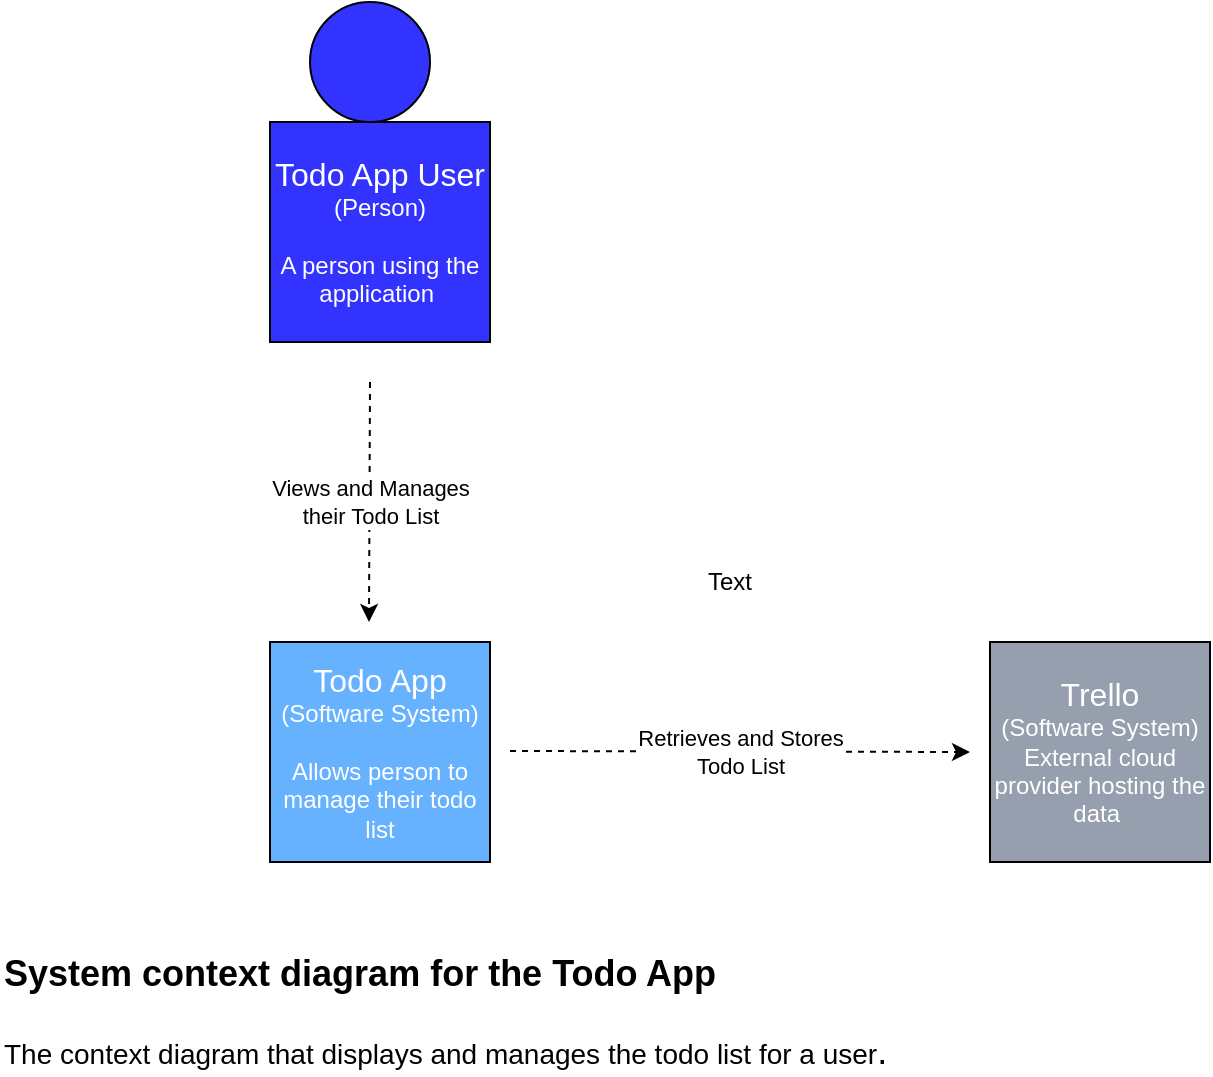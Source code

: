 <mxfile version="14.1.1" type="github">
  <diagram id="vDZJ2-XgSOJW-uE1lTO6" name="Page-1">
    <mxGraphModel dx="1186" dy="741" grid="1" gridSize="10" guides="1" tooltips="1" connect="1" arrows="1" fold="1" page="1" pageScale="1" pageWidth="827" pageHeight="1169" math="0" shadow="0">
      <root>
        <mxCell id="0" />
        <mxCell id="1" parent="0" />
        <mxCell id="a_quTBTWjb0IByhMvpDL-1" value="&lt;font color=&quot;#ffffff&quot;&gt;&lt;font style=&quot;font-size: 16px&quot;&gt;Todo App User&lt;/font&gt;&lt;br&gt;(Person)&lt;br&gt;&lt;/font&gt;&lt;br&gt;&lt;font color=&quot;#ffffff&quot;&gt;A person using the application&lt;/font&gt;&amp;nbsp;" style="whiteSpace=wrap;html=1;aspect=fixed;fillColor=#3333FF;" vertex="1" parent="1">
          <mxGeometry x="180" y="80" width="110" height="110" as="geometry" />
        </mxCell>
        <mxCell id="a_quTBTWjb0IByhMvpDL-2" value="" style="ellipse;whiteSpace=wrap;html=1;aspect=fixed;fillColor=#3333FF;" vertex="1" parent="1">
          <mxGeometry x="200" y="20" width="60" height="60" as="geometry" />
        </mxCell>
        <mxCell id="a_quTBTWjb0IByhMvpDL-3" value="&lt;font color=&quot;#ffffff&quot;&gt;&lt;font style=&quot;font-size: 16px&quot;&gt;Trello&lt;/font&gt;&lt;br&gt;(Software System)&lt;br&gt;External cloud provider hosting the data&amp;nbsp;&lt;br&gt;&lt;/font&gt;" style="whiteSpace=wrap;html=1;aspect=fixed;fillColor=#969FAD;" vertex="1" parent="1">
          <mxGeometry x="540" y="340" width="110" height="110" as="geometry" />
        </mxCell>
        <mxCell id="a_quTBTWjb0IByhMvpDL-5" value="&lt;font color=&quot;#ffffff&quot;&gt;&lt;font style=&quot;font-size: 16px&quot;&gt;Todo App&lt;/font&gt;&lt;br&gt;(Software System)&lt;br&gt;&lt;/font&gt;&lt;br&gt;&lt;font color=&quot;#ffffff&quot;&gt;Allows person to manage their todo list&lt;/font&gt;" style="whiteSpace=wrap;html=1;aspect=fixed;fillColor=#66B2FF;" vertex="1" parent="1">
          <mxGeometry x="180" y="340" width="110" height="110" as="geometry" />
        </mxCell>
        <mxCell id="a_quTBTWjb0IByhMvpDL-6" value="Views and Manages &lt;br&gt;their Todo List" style="endArrow=classic;html=1;dashed=1;" edge="1" parent="1">
          <mxGeometry width="50" height="50" relative="1" as="geometry">
            <mxPoint x="230" y="210" as="sourcePoint" />
            <mxPoint x="229.5" y="330" as="targetPoint" />
          </mxGeometry>
        </mxCell>
        <mxCell id="a_quTBTWjb0IByhMvpDL-7" value="Retrieves and Stores &lt;br&gt;Todo List" style="endArrow=classic;html=1;dashed=1;" edge="1" parent="1">
          <mxGeometry width="50" height="50" relative="1" as="geometry">
            <mxPoint x="300" y="394.5" as="sourcePoint" />
            <mxPoint x="530" y="395" as="targetPoint" />
          </mxGeometry>
        </mxCell>
        <mxCell id="a_quTBTWjb0IByhMvpDL-8" value="Text" style="text;html=1;strokeColor=none;fillColor=none;align=center;verticalAlign=middle;whiteSpace=wrap;rounded=0;" vertex="1" parent="1">
          <mxGeometry x="390" y="300" width="40" height="20" as="geometry" />
        </mxCell>
        <mxCell id="a_quTBTWjb0IByhMvpDL-9" value="&lt;h1&gt;&lt;font style=&quot;font-size: 18px&quot;&gt;System context diagram for the Todo App&lt;/font&gt;&lt;/h1&gt;&lt;div&gt;&lt;font style=&quot;font-size: 14px&quot;&gt;The context diagram that displays and manages the todo list for a user&lt;/font&gt;&lt;font style=&quot;font-size: 18px&quot;&gt;.&lt;/font&gt;&lt;/div&gt;" style="text;html=1;align=left;verticalAlign=middle;resizable=0;points=[];autosize=1;" vertex="1" parent="1">
          <mxGeometry x="45" y="480" width="460" height="70" as="geometry" />
        </mxCell>
      </root>
    </mxGraphModel>
  </diagram>
</mxfile>
